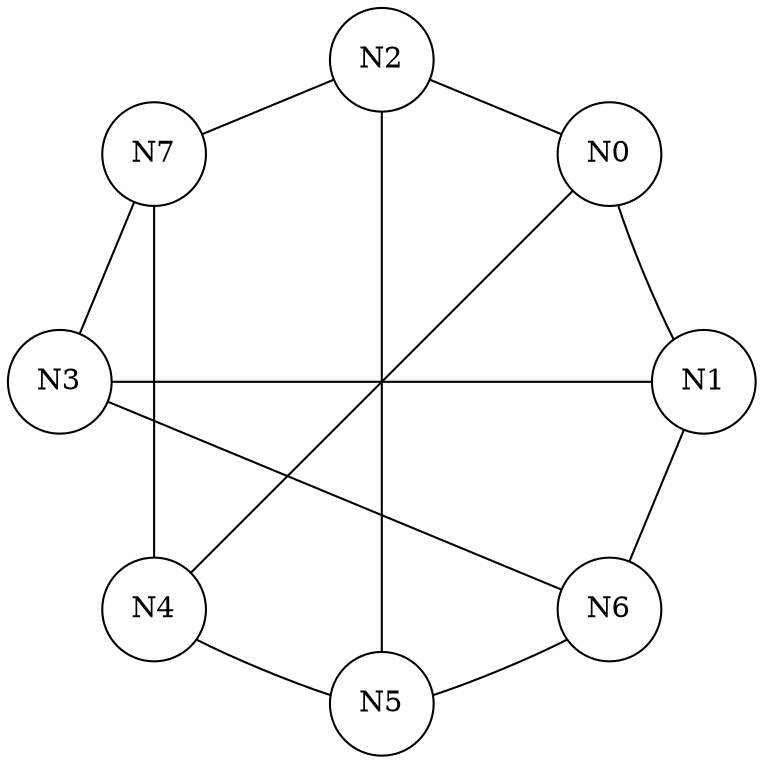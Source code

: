 digraph G
{
	layout="circo";
	node [shape = circle];
	N0 -> N1 [arrowhead=none][style=invis]
	N1 -> N2 [arrowhead=none][style=invis]
	N2 -> N3 [arrowhead=none][style=invis]
	N3 -> N4 [arrowhead=none][style=invis]
	N4 -> N5 [arrowhead=none][style=invis]
	N5 -> N6 [arrowhead=none][style=invis]
	N6 -> N7 [arrowhead=none][style=invis]
	N7 -> N0 [arrowhead=none][style=invis]
	N1 -> N0 [arrowhead=none]
	N2 -> N0 [arrowhead=none]
	N4 -> N0 [arrowhead=none]
	N3 -> N1 [arrowhead=none]
	N6 -> N1 [arrowhead=none]
	N5 -> N2 [arrowhead=none]
	N7 -> N2 [arrowhead=none]
	N6 -> N3 [arrowhead=none]
	N7 -> N3 [arrowhead=none]
	N5 -> N4 [arrowhead=none]
	N7 -> N4 [arrowhead=none]
	N6 -> N5 [arrowhead=none]
}